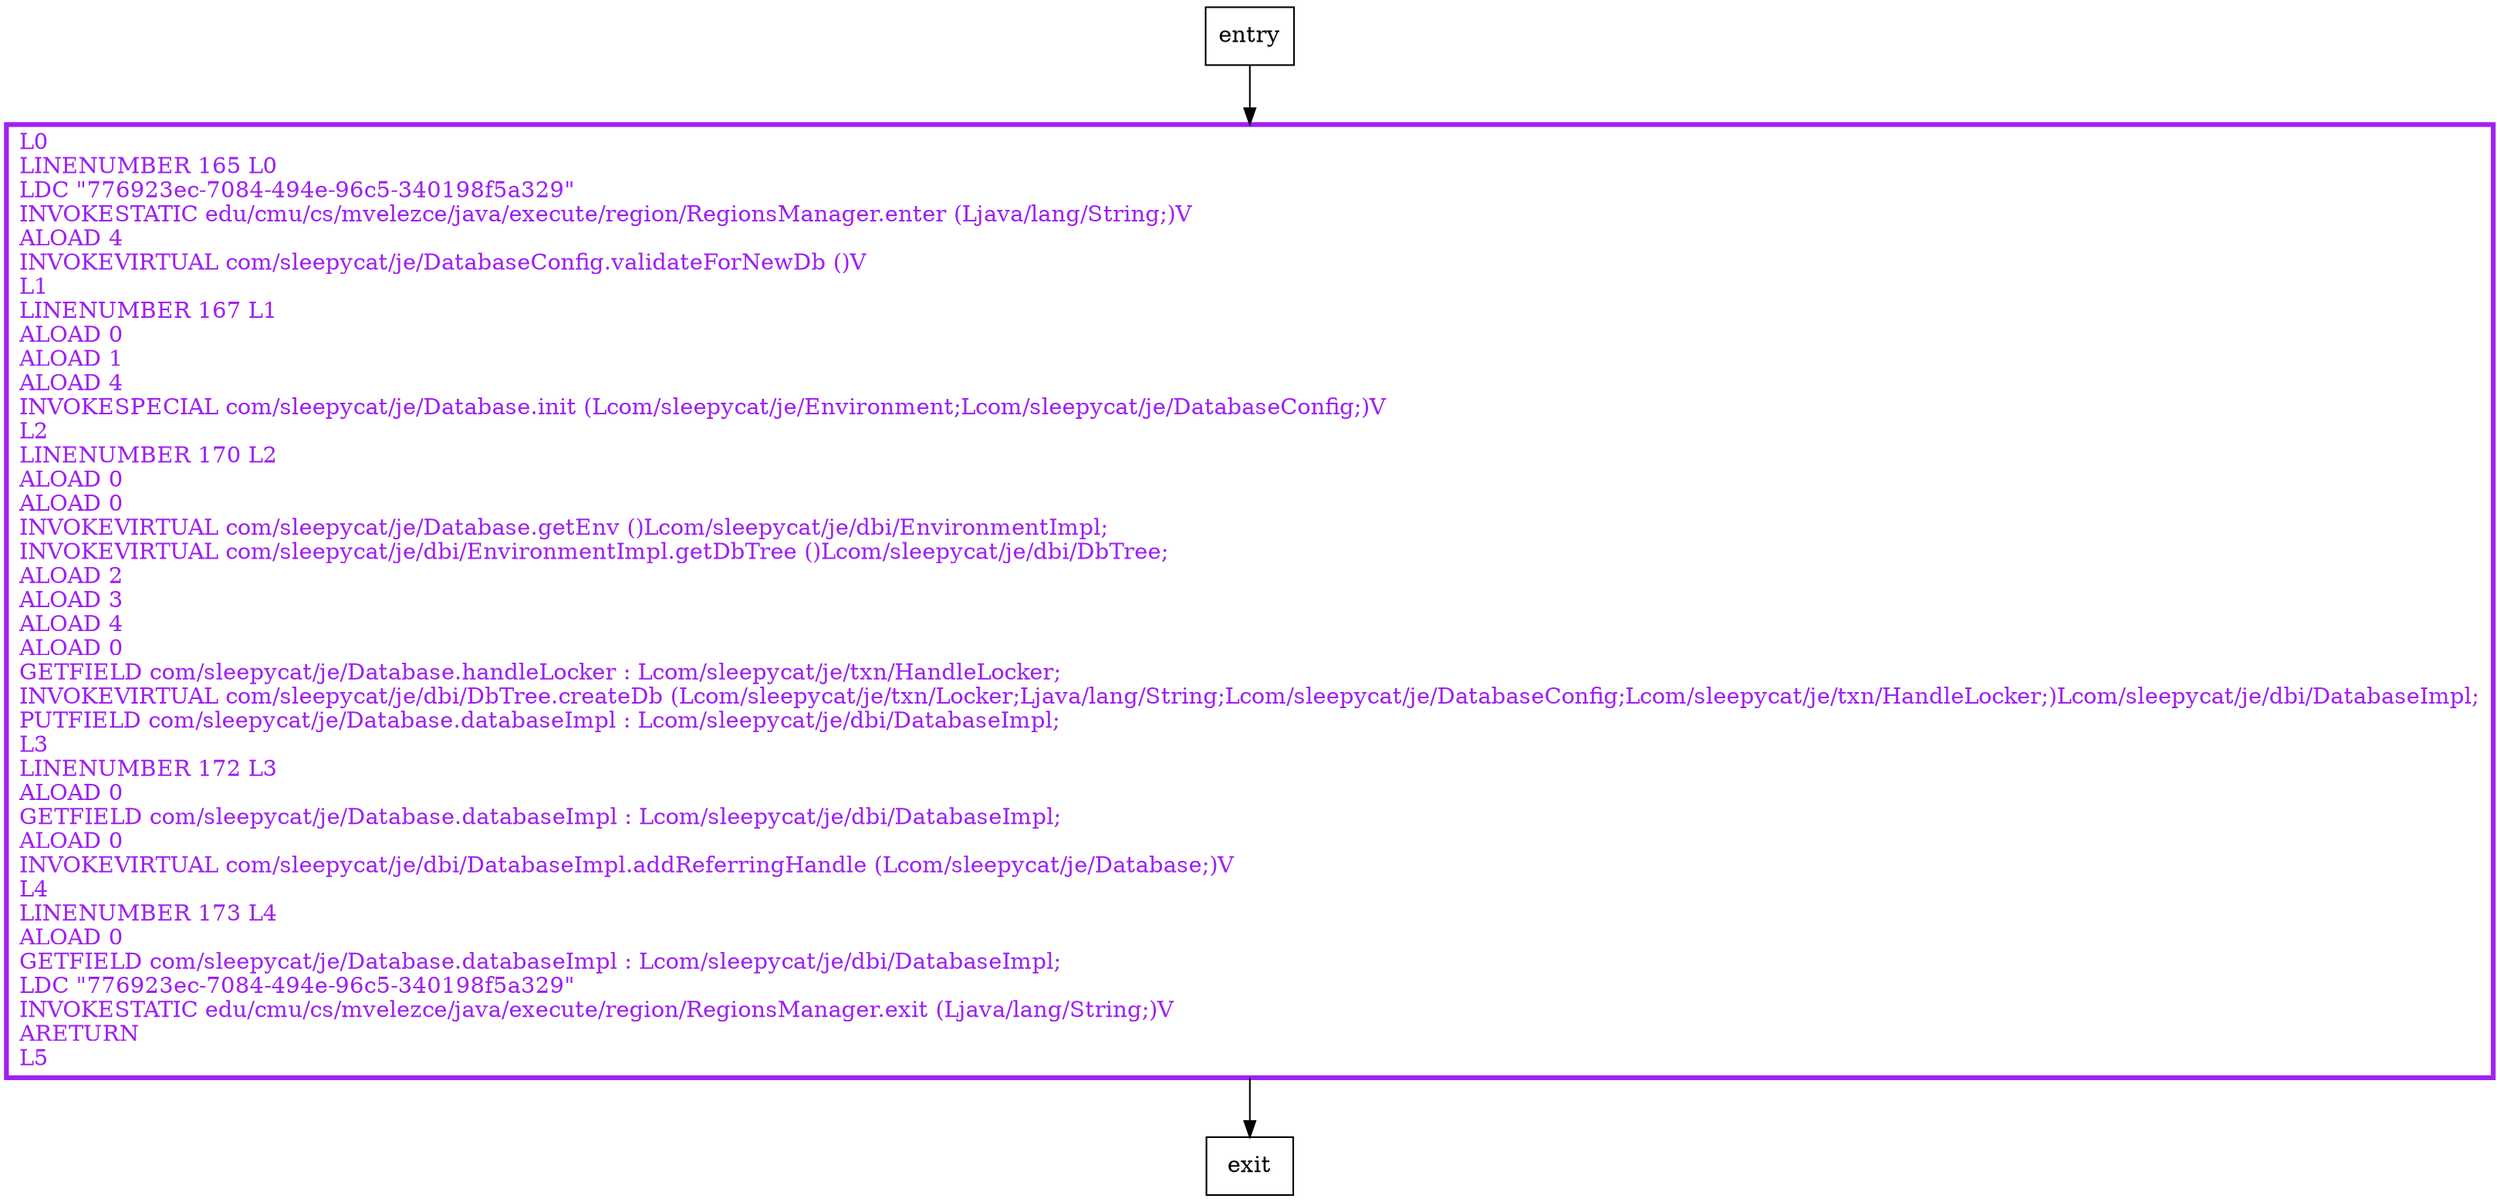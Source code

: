 digraph initNew {
node [shape=record];
347564066 [label="L0\lLINENUMBER 165 L0\lLDC \"776923ec-7084-494e-96c5-340198f5a329\"\lINVOKESTATIC edu/cmu/cs/mvelezce/java/execute/region/RegionsManager.enter (Ljava/lang/String;)V\lALOAD 4\lINVOKEVIRTUAL com/sleepycat/je/DatabaseConfig.validateForNewDb ()V\lL1\lLINENUMBER 167 L1\lALOAD 0\lALOAD 1\lALOAD 4\lINVOKESPECIAL com/sleepycat/je/Database.init (Lcom/sleepycat/je/Environment;Lcom/sleepycat/je/DatabaseConfig;)V\lL2\lLINENUMBER 170 L2\lALOAD 0\lALOAD 0\lINVOKEVIRTUAL com/sleepycat/je/Database.getEnv ()Lcom/sleepycat/je/dbi/EnvironmentImpl;\lINVOKEVIRTUAL com/sleepycat/je/dbi/EnvironmentImpl.getDbTree ()Lcom/sleepycat/je/dbi/DbTree;\lALOAD 2\lALOAD 3\lALOAD 4\lALOAD 0\lGETFIELD com/sleepycat/je/Database.handleLocker : Lcom/sleepycat/je/txn/HandleLocker;\lINVOKEVIRTUAL com/sleepycat/je/dbi/DbTree.createDb (Lcom/sleepycat/je/txn/Locker;Ljava/lang/String;Lcom/sleepycat/je/DatabaseConfig;Lcom/sleepycat/je/txn/HandleLocker;)Lcom/sleepycat/je/dbi/DatabaseImpl;\lPUTFIELD com/sleepycat/je/Database.databaseImpl : Lcom/sleepycat/je/dbi/DatabaseImpl;\lL3\lLINENUMBER 172 L3\lALOAD 0\lGETFIELD com/sleepycat/je/Database.databaseImpl : Lcom/sleepycat/je/dbi/DatabaseImpl;\lALOAD 0\lINVOKEVIRTUAL com/sleepycat/je/dbi/DatabaseImpl.addReferringHandle (Lcom/sleepycat/je/Database;)V\lL4\lLINENUMBER 173 L4\lALOAD 0\lGETFIELD com/sleepycat/je/Database.databaseImpl : Lcom/sleepycat/je/dbi/DatabaseImpl;\lLDC \"776923ec-7084-494e-96c5-340198f5a329\"\lINVOKESTATIC edu/cmu/cs/mvelezce/java/execute/region/RegionsManager.exit (Ljava/lang/String;)V\lARETURN\lL5\l"];
entry;
exit;
entry -> 347564066
347564066 -> exit
347564066[fontcolor="purple", penwidth=3, color="purple"];
}
